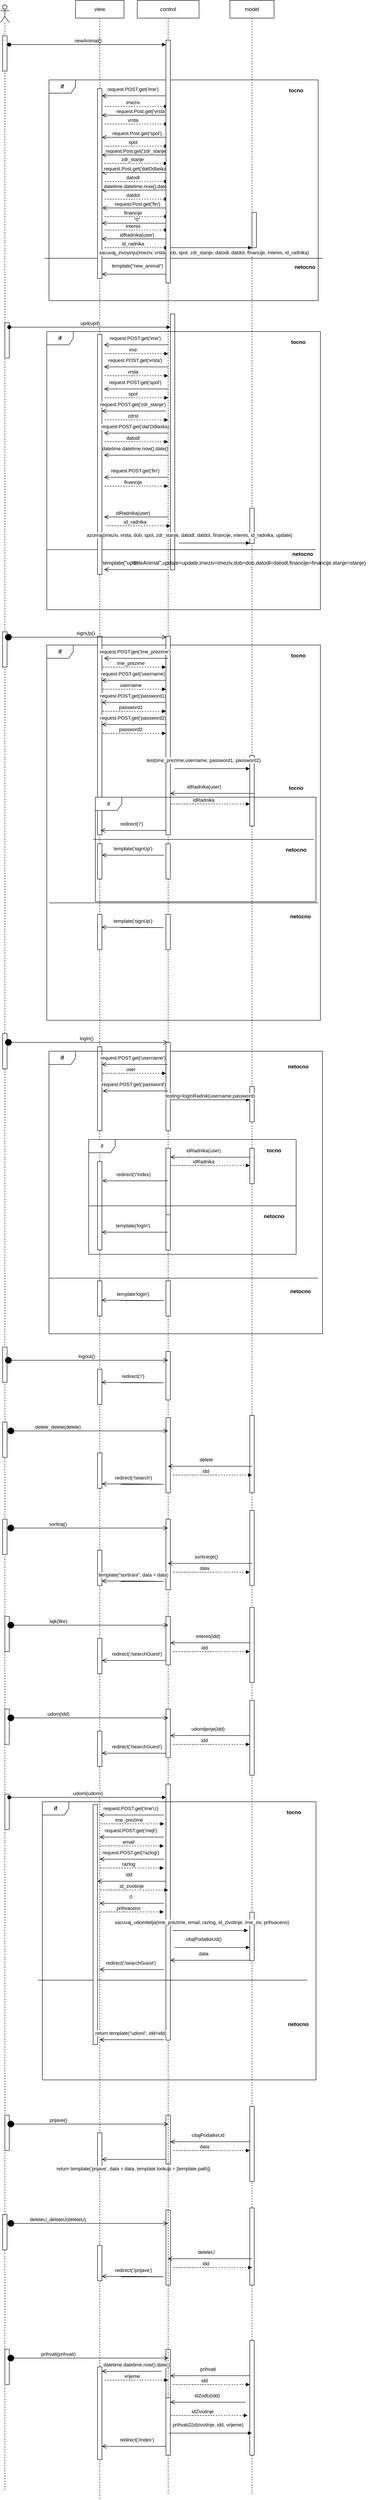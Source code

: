<mxfile version="12.6.8" type="google"><diagram id="yks3wacp-DTQSD-dKCkC" name="Page-1"><mxGraphModel dx="1278" dy="614" grid="1" gridSize="10" guides="1" tooltips="1" connect="1" arrows="1" fold="1" page="1" pageScale="1" pageWidth="850" pageHeight="1100" math="0" shadow="0"><root><mxCell id="0"/><mxCell id="1" parent="0"/><mxCell id="It0DxivUCCZeu7lAxXvu-7" value="" style="shape=umlLifeline;participant=umlActor;perimeter=lifelinePerimeter;whiteSpace=wrap;html=1;container=1;collapsible=0;recursiveResize=0;verticalAlign=top;spacingTop=36;labelBackgroundColor=#ffffff;outlineConnect=0;" parent="1" vertex="1"><mxGeometry x="100" y="30" width="20" height="5630" as="geometry"/></mxCell><mxCell id="It0DxivUCCZeu7lAxXvu-31" value="" style="html=1;points=[];perimeter=orthogonalPerimeter;" parent="It0DxivUCCZeu7lAxXvu-7" vertex="1"><mxGeometry x="5" y="70" width="10" height="80" as="geometry"/></mxCell><mxCell id="It0DxivUCCZeu7lAxXvu-35" value="" style="html=1;points=[];perimeter=orthogonalPerimeter;" parent="It0DxivUCCZeu7lAxXvu-7" vertex="1"><mxGeometry x="10" y="720" width="10" height="80" as="geometry"/></mxCell><mxCell id="It0DxivUCCZeu7lAxXvu-100" value="" style="html=1;points=[];perimeter=orthogonalPerimeter;" parent="It0DxivUCCZeu7lAxXvu-7" vertex="1"><mxGeometry x="5" y="1420" width="10" height="80" as="geometry"/></mxCell><mxCell id="It0DxivUCCZeu7lAxXvu-138" value="" style="html=1;points=[];perimeter=orthogonalPerimeter;" parent="It0DxivUCCZeu7lAxXvu-7" vertex="1"><mxGeometry x="5" y="2330" width="10" height="80" as="geometry"/></mxCell><mxCell id="It0DxivUCCZeu7lAxXvu-174" value="" style="html=1;points=[];perimeter=orthogonalPerimeter;" parent="It0DxivUCCZeu7lAxXvu-7" vertex="1"><mxGeometry x="5" y="3040" width="10" height="80" as="geometry"/></mxCell><mxCell id="It0DxivUCCZeu7lAxXvu-180" value="" style="html=1;points=[];perimeter=orthogonalPerimeter;" parent="It0DxivUCCZeu7lAxXvu-7" vertex="1"><mxGeometry x="5" y="3210" width="10" height="80" as="geometry"/></mxCell><mxCell id="byHRtAhePQQFnicFxDmS-1" value="" style="html=1;points=[];perimeter=orthogonalPerimeter;" parent="It0DxivUCCZeu7lAxXvu-7" vertex="1"><mxGeometry x="10" y="3650" width="10" height="80" as="geometry"/></mxCell><mxCell id="It0DxivUCCZeu7lAxXvu-8" value="newAnimal()" style="html=1;verticalAlign=bottom;startArrow=oval;startFill=1;endArrow=block;startSize=8;" parent="1" target="It0DxivUCCZeu7lAxXvu-61" edge="1"><mxGeometry width="60" relative="1" as="geometry"><mxPoint x="120" y="120" as="sourcePoint"/><mxPoint x="471" y="120" as="targetPoint"/><Array as="points"><mxPoint x="260" y="120"/></Array></mxGeometry></mxCell><mxCell id="It0DxivUCCZeu7lAxXvu-9" value="view" style="shape=umlLifeline;perimeter=lifelinePerimeter;whiteSpace=wrap;html=1;container=1;collapsible=0;recursiveResize=0;outlineConnect=0;" parent="1" vertex="1"><mxGeometry x="270" y="20" width="110" height="5660" as="geometry"/></mxCell><mxCell id="It0DxivUCCZeu7lAxXvu-139" value="" style="html=1;points=[];perimeter=orthogonalPerimeter;" parent="It0DxivUCCZeu7lAxXvu-9" vertex="1"><mxGeometry x="50" y="2370" width="10" height="190" as="geometry"/></mxCell><mxCell id="It0DxivUCCZeu7lAxXvu-178" value="" style="html=1;points=[];perimeter=orthogonalPerimeter;" parent="It0DxivUCCZeu7lAxXvu-9" vertex="1"><mxGeometry x="50" y="3100" width="10" height="80" as="geometry"/></mxCell><mxCell id="byHRtAhePQQFnicFxDmS-7" value="" style="html=1;points=[];perimeter=orthogonalPerimeter;" parent="It0DxivUCCZeu7lAxXvu-9" vertex="1"><mxGeometry x="50" y="3710" width="10" height="80" as="geometry"/></mxCell><mxCell id="-M7kdnGA9bn5qY9dYeJ--34" value="" style="html=1;points=[];perimeter=orthogonalPerimeter;" vertex="1" parent="It0DxivUCCZeu7lAxXvu-9"><mxGeometry x="50" y="4830" width="10" height="80" as="geometry"/></mxCell><mxCell id="It0DxivUCCZeu7lAxXvu-10" value="model" style="shape=umlLifeline;perimeter=lifelinePerimeter;whiteSpace=wrap;html=1;container=1;collapsible=0;recursiveResize=0;outlineConnect=0;" parent="1" vertex="1"><mxGeometry x="620" y="20" width="100" height="5650" as="geometry"/></mxCell><mxCell id="It0DxivUCCZeu7lAxXvu-181" value="" style="html=1;points=[];perimeter=orthogonalPerimeter;" parent="It0DxivUCCZeu7lAxXvu-10" vertex="1"><mxGeometry x="45" y="3205" width="10" height="175" as="geometry"/></mxCell><mxCell id="It0DxivUCCZeu7lAxXvu-196" value="" style="html=1;points=[];perimeter=orthogonalPerimeter;" parent="It0DxivUCCZeu7lAxXvu-10" vertex="1"><mxGeometry x="45" y="3420" width="10" height="170" as="geometry"/></mxCell><mxCell id="byHRtAhePQQFnicFxDmS-3" value="" style="html=1;points=[];perimeter=orthogonalPerimeter;" parent="It0DxivUCCZeu7lAxXvu-10" vertex="1"><mxGeometry x="45" y="3640" width="10" height="170" as="geometry"/></mxCell><mxCell id="-M7kdnGA9bn5qY9dYeJ--33" value="" style="html=1;points=[];perimeter=orthogonalPerimeter;" vertex="1" parent="It0DxivUCCZeu7lAxXvu-10"><mxGeometry x="-510" y="4790" width="10" height="80" as="geometry"/></mxCell><mxCell id="-M7kdnGA9bn5qY9dYeJ--35" value="" style="html=1;points=[];perimeter=orthogonalPerimeter;" vertex="1" parent="It0DxivUCCZeu7lAxXvu-10"><mxGeometry x="45" y="4770" width="10" height="170" as="geometry"/></mxCell><mxCell id="-M7kdnGA9bn5qY9dYeJ--36" value="" style="html=1;points=[];perimeter=orthogonalPerimeter;" vertex="1" parent="It0DxivUCCZeu7lAxXvu-10"><mxGeometry x="-145" y="4790" width="10" height="110" as="geometry"/></mxCell><mxCell id="-M7kdnGA9bn5qY9dYeJ--37" value="prijave()" style="html=1;verticalAlign=bottom;startArrow=circle;startFill=1;endArrow=open;startSize=6;endSize=8;" edge="1" parent="It0DxivUCCZeu7lAxXvu-10"><mxGeometry x="-0.37" width="80" relative="1" as="geometry"><mxPoint x="-504.5" y="4810" as="sourcePoint"/><mxPoint x="-140" y="4810" as="targetPoint"/><Array as="points"><mxPoint x="-454.5" y="4810"/></Array><mxPoint as="offset"/></mxGeometry></mxCell><mxCell id="-M7kdnGA9bn5qY9dYeJ--38" value="data" style="html=1;verticalAlign=bottom;endArrow=block;dashed=1;" edge="1" parent="It0DxivUCCZeu7lAxXvu-10"><mxGeometry x="0.273" width="80" relative="1" as="geometry"><mxPoint x="-30" y="4870" as="sourcePoint"/><mxPoint x="45" y="4870" as="targetPoint"/><Array as="points"><mxPoint x="-135" y="4870"/></Array><mxPoint as="offset"/></mxGeometry></mxCell><mxCell id="-M7kdnGA9bn5qY9dYeJ--39" value="citajPodatkeUd" style="html=1;verticalAlign=bottom;endArrow=open;endSize=8;" edge="1" parent="It0DxivUCCZeu7lAxXvu-10"><mxGeometry x="-0.846" y="6" relative="1" as="geometry"><mxPoint x="-74.5" y="4850" as="sourcePoint"/><mxPoint x="-135" y="4850" as="targetPoint"/><Array as="points"><mxPoint x="50" y="4850"/></Array><mxPoint as="offset"/></mxGeometry></mxCell><mxCell id="-M7kdnGA9bn5qY9dYeJ--40" value="return template('prijave', data = data, template.lookup = [template.path])" style="html=1;verticalAlign=bottom;endArrow=open;endSize=8;" edge="1" parent="It0DxivUCCZeu7lAxXvu-10"><mxGeometry x="-0.921" y="-30" relative="1" as="geometry"><mxPoint x="-229.5" y="4890" as="sourcePoint"/><mxPoint x="-290" y="4890" as="targetPoint"/><Array as="points"><mxPoint x="-140" y="4890"/></Array><mxPoint x="1" as="offset"/></mxGeometry></mxCell><mxCell id="-M7kdnGA9bn5qY9dYeJ--42" value="" style="html=1;points=[];perimeter=orthogonalPerimeter;" vertex="1" parent="It0DxivUCCZeu7lAxXvu-10"><mxGeometry x="-515" y="5015" width="10" height="80" as="geometry"/></mxCell><mxCell id="-M7kdnGA9bn5qY9dYeJ--43" value="" style="html=1;points=[];perimeter=orthogonalPerimeter;" vertex="1" parent="It0DxivUCCZeu7lAxXvu-10"><mxGeometry x="45" y="5000" width="10" height="175" as="geometry"/></mxCell><mxCell id="-M7kdnGA9bn5qY9dYeJ--44" value="" style="html=1;points=[];perimeter=orthogonalPerimeter;" vertex="1" parent="It0DxivUCCZeu7lAxXvu-10"><mxGeometry x="-145" y="5005" width="10" height="170" as="geometry"/></mxCell><mxCell id="-M7kdnGA9bn5qY9dYeJ--45" value="deleteU_deleteU(deleteU)" style="html=1;verticalAlign=bottom;startArrow=circle;startFill=1;endArrow=open;startSize=6;endSize=8;" edge="1" parent="It0DxivUCCZeu7lAxXvu-10"><mxGeometry x="-0.37" width="80" relative="1" as="geometry"><mxPoint x="-504.5" y="5035" as="sourcePoint"/><mxPoint x="-140.5" y="5035" as="targetPoint"/><Array as="points"><mxPoint x="-454.5" y="5035"/></Array><mxPoint as="offset"/></mxGeometry></mxCell><mxCell id="-M7kdnGA9bn5qY9dYeJ--46" value="deleteU" style="html=1;verticalAlign=bottom;endArrow=open;endSize=8;" edge="1" parent="It0DxivUCCZeu7lAxXvu-10"><mxGeometry x="-0.846" y="6" relative="1" as="geometry"><mxPoint x="-80" y="5115" as="sourcePoint"/><mxPoint x="-140.5" y="5115" as="targetPoint"/><Array as="points"><mxPoint x="55" y="5115"/></Array><mxPoint as="offset"/></mxGeometry></mxCell><mxCell id="-M7kdnGA9bn5qY9dYeJ--47" value="idd" style="html=1;verticalAlign=bottom;endArrow=block;dashed=1;" edge="1" parent="It0DxivUCCZeu7lAxXvu-10"><mxGeometry x="0.273" width="80" relative="1" as="geometry"><mxPoint x="-30" y="5135" as="sourcePoint"/><mxPoint x="50" y="5135" as="targetPoint"/><Array as="points"><mxPoint x="-135" y="5135"/></Array><mxPoint as="offset"/></mxGeometry></mxCell><mxCell id="-M7kdnGA9bn5qY9dYeJ--48" value="" style="html=1;points=[];perimeter=orthogonalPerimeter;" vertex="1" parent="It0DxivUCCZeu7lAxXvu-10"><mxGeometry x="-300" y="5085" width="10" height="80" as="geometry"/></mxCell><mxCell id="-M7kdnGA9bn5qY9dYeJ--49" value="redirect('/prijave')" style="html=1;verticalAlign=bottom;endArrow=open;endSize=8;entryX=0.92;entryY=0.363;entryDx=0;entryDy=0;entryPerimeter=0;" edge="1" parent="It0DxivUCCZeu7lAxXvu-10"><mxGeometry x="-0.774" y="6" relative="1" as="geometry"><mxPoint x="-247.2" y="5155.96" as="sourcePoint"/><mxPoint x="-290" y="5155" as="targetPoint"/><Array as="points"><mxPoint x="-144.2" y="5155.96"/><mxPoint x="-220" y="5155"/></Array><mxPoint as="offset"/></mxGeometry></mxCell><mxCell id="-M7kdnGA9bn5qY9dYeJ--50" value="" style="html=1;points=[];perimeter=orthogonalPerimeter;" vertex="1" parent="It0DxivUCCZeu7lAxXvu-10"><mxGeometry x="-300" y="5360" width="10" height="210" as="geometry"/></mxCell><mxCell id="-M7kdnGA9bn5qY9dYeJ--51" value="" style="html=1;points=[];perimeter=orthogonalPerimeter;" vertex="1" parent="It0DxivUCCZeu7lAxXvu-10"><mxGeometry x="-510" y="5320" width="10" height="80" as="geometry"/></mxCell><mxCell id="-M7kdnGA9bn5qY9dYeJ--52" value="" style="html=1;points=[];perimeter=orthogonalPerimeter;" vertex="1" parent="It0DxivUCCZeu7lAxXvu-10"><mxGeometry x="45" y="5300" width="10" height="260" as="geometry"/></mxCell><mxCell id="-M7kdnGA9bn5qY9dYeJ--53" value="" style="html=1;points=[];perimeter=orthogonalPerimeter;" vertex="1" parent="It0DxivUCCZeu7lAxXvu-10"><mxGeometry x="-145" y="5320" width="10" height="110" as="geometry"/></mxCell><mxCell id="-M7kdnGA9bn5qY9dYeJ--54" value="prihvati(prihvati)" style="html=1;verticalAlign=bottom;startArrow=circle;startFill=1;endArrow=open;startSize=6;endSize=8;" edge="1" parent="It0DxivUCCZeu7lAxXvu-10"><mxGeometry x="-0.37" width="80" relative="1" as="geometry"><mxPoint x="-504.5" y="5340" as="sourcePoint"/><mxPoint x="-140" y="5340" as="targetPoint"/><Array as="points"><mxPoint x="-454.5" y="5340"/></Array><mxPoint as="offset"/></mxGeometry></mxCell><mxCell id="-M7kdnGA9bn5qY9dYeJ--55" value="idd" style="html=1;verticalAlign=bottom;endArrow=block;dashed=1;" edge="1" parent="It0DxivUCCZeu7lAxXvu-10"><mxGeometry x="0.273" width="80" relative="1" as="geometry"><mxPoint x="-30" y="5400" as="sourcePoint"/><mxPoint x="45" y="5400" as="targetPoint"/><Array as="points"><mxPoint x="-135" y="5400"/></Array><mxPoint as="offset"/></mxGeometry></mxCell><mxCell id="-M7kdnGA9bn5qY9dYeJ--56" value="prihvati" style="html=1;verticalAlign=bottom;endArrow=open;endSize=8;" edge="1" parent="It0DxivUCCZeu7lAxXvu-10"><mxGeometry x="-0.846" y="6" relative="1" as="geometry"><mxPoint x="-74.5" y="5380" as="sourcePoint"/><mxPoint x="-135" y="5380" as="targetPoint"/><Array as="points"><mxPoint x="50" y="5380"/></Array><mxPoint as="offset"/></mxGeometry></mxCell><mxCell id="It0DxivUCCZeu7lAxXvu-16" value="control" style="shape=umlLifeline;perimeter=lifelinePerimeter;whiteSpace=wrap;html=1;container=1;collapsible=0;recursiveResize=0;outlineConnect=0;" parent="1" vertex="1"><mxGeometry x="410" y="20" width="140" height="5650" as="geometry"/></mxCell><mxCell id="It0DxivUCCZeu7lAxXvu-32" value="" style="html=1;points=[];perimeter=orthogonalPerimeter;" parent="It0DxivUCCZeu7lAxXvu-16" vertex="1"><mxGeometry x="75" y="710" width="10" height="580" as="geometry"/></mxCell><mxCell id="It0DxivUCCZeu7lAxXvu-177" value="" style="html=1;points=[];perimeter=orthogonalPerimeter;" parent="It0DxivUCCZeu7lAxXvu-16" vertex="1"><mxGeometry x="65" y="3060" width="10" height="110" as="geometry"/></mxCell><mxCell id="It0DxivUCCZeu7lAxXvu-183" value="" style="html=1;points=[];perimeter=orthogonalPerimeter;" parent="It0DxivUCCZeu7lAxXvu-16" vertex="1"><mxGeometry x="65" y="3210" width="10" height="170" as="geometry"/></mxCell><mxCell id="byHRtAhePQQFnicFxDmS-2" value="" style="html=1;points=[];perimeter=orthogonalPerimeter;" parent="It0DxivUCCZeu7lAxXvu-16" vertex="1"><mxGeometry x="65" y="3660" width="10" height="110" as="geometry"/></mxCell><mxCell id="-M7kdnGA9bn5qY9dYeJ--60" value="" style="html=1;points=[];perimeter=orthogonalPerimeter;" vertex="1" parent="It0DxivUCCZeu7lAxXvu-16"><mxGeometry x="65" y="5430" width="10" height="130" as="geometry"/></mxCell><mxCell id="It0DxivUCCZeu7lAxXvu-18" value="if&lt;br&gt;" style="shape=umlFrame;whiteSpace=wrap;html=1;fontStyle=1" parent="1" vertex="1"><mxGeometry x="210" y="200" width="610" height="500" as="geometry"/></mxCell><mxCell id="It0DxivUCCZeu7lAxXvu-19" value="" style="line;strokeWidth=1;fillColor=none;align=left;verticalAlign=middle;spacingTop=-1;spacingLeft=3;spacingRight=3;rotatable=0;labelPosition=right;points=[];portConstraint=eastwest;" parent="1" vertex="1"><mxGeometry x="200" y="600" width="630" height="8" as="geometry"/></mxCell><mxCell id="It0DxivUCCZeu7lAxXvu-20" value="tocno" style="text;align=center;fontStyle=1;verticalAlign=middle;spacingLeft=3;spacingRight=3;strokeColor=none;rotatable=0;points=[[0,0.5],[1,0.5]];portConstraint=eastwest;" parent="1" vertex="1"><mxGeometry x="730" y="210" width="80" height="26" as="geometry"/></mxCell><mxCell id="It0DxivUCCZeu7lAxXvu-21" value="netocno" style="text;align=center;fontStyle=1;verticalAlign=middle;spacingLeft=3;spacingRight=3;strokeColor=none;rotatable=0;points=[[0,0.5],[1,0.5]];portConstraint=eastwest;" parent="1" vertex="1"><mxGeometry x="750" y="610" width="80" height="26" as="geometry"/></mxCell><mxCell id="It0DxivUCCZeu7lAxXvu-25" value="request.POST.get('ime')" style="html=1;verticalAlign=bottom;endArrow=open;endSize=8;" parent="1" edge="1"><mxGeometry x="-0.846" y="6" relative="1" as="geometry"><mxPoint x="380" y="236" as="sourcePoint"/><mxPoint x="330" y="236" as="targetPoint"/><Array as="points"><mxPoint x="480" y="236"/></Array><mxPoint as="offset"/></mxGeometry></mxCell><mxCell id="It0DxivUCCZeu7lAxXvu-28" value="imeziv&lt;br&gt;" style="html=1;verticalAlign=bottom;endArrow=block;dashed=1;" parent="1" edge="1"><mxGeometry x="0.273" width="80" relative="1" as="geometry"><mxPoint x="400" y="260" as="sourcePoint"/><mxPoint x="480" y="260" as="targetPoint"/><Array as="points"><mxPoint x="330" y="260"/></Array><mxPoint as="offset"/></mxGeometry></mxCell><mxCell id="It0DxivUCCZeu7lAxXvu-29" value="template(&quot;new_animal&quot;)" style="html=1;verticalAlign=bottom;endArrow=open;endSize=8;" parent="1" edge="1"><mxGeometry x="-0.846" y="10" relative="1" as="geometry"><mxPoint x="390" y="640" as="sourcePoint"/><mxPoint x="330" y="640" as="targetPoint"/><Array as="points"><mxPoint x="490" y="640"/></Array><mxPoint as="offset"/></mxGeometry></mxCell><mxCell id="It0DxivUCCZeu7lAxXvu-33" value="" style="html=1;points=[];perimeter=orthogonalPerimeter;" parent="1" vertex="1"><mxGeometry x="320" y="220" width="10" height="430" as="geometry"/></mxCell><mxCell id="It0DxivUCCZeu7lAxXvu-34" value="sacuvaj_zivoyinju(imeziv, vrsta, dob, spol, zdr_stanje, datodl, datdol, financije, interes, id_radnika)" style="html=1;verticalAlign=bottom;endArrow=block;" parent="1" edge="1"><mxGeometry x="0.273" y="-20" width="80" relative="1" as="geometry"><mxPoint x="590" y="580" as="sourcePoint"/><mxPoint x="670" y="580" as="targetPoint"/><Array as="points"><mxPoint x="480" y="580"/></Array><mxPoint as="offset"/></mxGeometry></mxCell><mxCell id="It0DxivUCCZeu7lAxXvu-36" value="request.Post.get('vrsta')" style="html=1;verticalAlign=bottom;endArrow=open;endSize=8;" parent="1" edge="1"><mxGeometry x="-0.769" relative="1" as="geometry"><mxPoint x="390" y="280" as="sourcePoint"/><mxPoint x="330" y="280" as="targetPoint"/><Array as="points"><mxPoint x="490" y="280"/></Array><mxPoint as="offset"/></mxGeometry></mxCell><mxCell id="It0DxivUCCZeu7lAxXvu-38" value="vrsta" style="html=1;verticalAlign=bottom;endArrow=block;dashed=1;" parent="1" edge="1"><mxGeometry x="0.273" width="80" relative="1" as="geometry"><mxPoint x="400" y="300" as="sourcePoint"/><mxPoint x="480" y="300" as="targetPoint"/><Array as="points"><mxPoint x="330" y="300"/></Array><mxPoint as="offset"/></mxGeometry></mxCell><mxCell id="It0DxivUCCZeu7lAxXvu-39" value="request.Post.get('spol')" style="html=1;verticalAlign=bottom;endArrow=open;endSize=8;" parent="1" edge="1"><mxGeometry x="-0.769" relative="1" as="geometry"><mxPoint x="380" y="330" as="sourcePoint"/><mxPoint x="330" y="330" as="targetPoint"/><Array as="points"><mxPoint x="420" y="330"/><mxPoint x="480" y="330"/></Array><mxPoint as="offset"/></mxGeometry></mxCell><mxCell id="It0DxivUCCZeu7lAxXvu-41" value="spol" style="html=1;verticalAlign=bottom;endArrow=block;dashed=1;" parent="1" edge="1"><mxGeometry x="0.273" width="80" relative="1" as="geometry"><mxPoint x="400" y="350" as="sourcePoint"/><mxPoint x="480" y="350" as="targetPoint"/><Array as="points"><mxPoint x="330" y="350"/></Array><mxPoint as="offset"/></mxGeometry></mxCell><mxCell id="It0DxivUCCZeu7lAxXvu-42" value="request.Post.get('zdr_stanje')" style="html=1;verticalAlign=bottom;endArrow=open;endSize=8;" parent="1" edge="1"><mxGeometry x="-0.769" relative="1" as="geometry"><mxPoint x="380" y="370" as="sourcePoint"/><mxPoint x="330" y="370" as="targetPoint"/><Array as="points"><mxPoint x="420" y="370"/><mxPoint x="480" y="370"/></Array><mxPoint as="offset"/></mxGeometry></mxCell><mxCell id="It0DxivUCCZeu7lAxXvu-43" value="zdr_stanje" style="html=1;verticalAlign=bottom;endArrow=block;dashed=1;" parent="1" edge="1"><mxGeometry x="0.273" width="80" relative="1" as="geometry"><mxPoint x="399" y="389" as="sourcePoint"/><mxPoint x="479" y="389" as="targetPoint"/><Array as="points"><mxPoint x="329" y="389"/></Array><mxPoint as="offset"/></mxGeometry></mxCell><mxCell id="It0DxivUCCZeu7lAxXvu-44" value="request.Post.get('datOdlaskal')" style="html=1;verticalAlign=bottom;endArrow=open;endSize=8;" parent="1" edge="1"><mxGeometry x="-0.769" relative="1" as="geometry"><mxPoint x="380" y="410" as="sourcePoint"/><mxPoint x="330" y="410" as="targetPoint"/><Array as="points"><mxPoint x="420" y="410"/><mxPoint x="480" y="410"/></Array><mxPoint as="offset"/></mxGeometry></mxCell><mxCell id="It0DxivUCCZeu7lAxXvu-45" value="datodl" style="html=1;verticalAlign=bottom;endArrow=block;dashed=1;" parent="1" edge="1"><mxGeometry x="0.273" width="80" relative="1" as="geometry"><mxPoint x="400" y="430" as="sourcePoint"/><mxPoint x="480" y="430" as="targetPoint"/><Array as="points"><mxPoint x="330" y="430"/></Array><mxPoint as="offset"/></mxGeometry></mxCell><mxCell id="It0DxivUCCZeu7lAxXvu-46" value="datetime.datetime.now().date()" style="html=1;verticalAlign=bottom;endArrow=open;endSize=8;" parent="1" edge="1"><mxGeometry x="-0.769" relative="1" as="geometry"><mxPoint x="380" y="449.5" as="sourcePoint"/><mxPoint x="330" y="449.5" as="targetPoint"/><Array as="points"><mxPoint x="420" y="449.5"/><mxPoint x="480" y="449.5"/></Array><mxPoint as="offset"/></mxGeometry></mxCell><mxCell id="It0DxivUCCZeu7lAxXvu-47" value="datdol" style="html=1;verticalAlign=bottom;endArrow=block;dashed=1;" parent="1" edge="1"><mxGeometry x="0.273" width="80" relative="1" as="geometry"><mxPoint x="400" y="470" as="sourcePoint"/><mxPoint x="480" y="470" as="targetPoint"/><Array as="points"><mxPoint x="330" y="470"/></Array><mxPoint as="offset"/></mxGeometry></mxCell><mxCell id="It0DxivUCCZeu7lAxXvu-48" value="request.Post.get('fin')" style="html=1;verticalAlign=bottom;endArrow=open;endSize=8;" parent="1" edge="1"><mxGeometry x="-0.769" relative="1" as="geometry"><mxPoint x="381" y="490" as="sourcePoint"/><mxPoint x="331" y="490" as="targetPoint"/><Array as="points"><mxPoint x="421" y="490"/><mxPoint x="481" y="490"/></Array><mxPoint as="offset"/></mxGeometry></mxCell><mxCell id="It0DxivUCCZeu7lAxXvu-49" value="financije" style="html=1;verticalAlign=bottom;endArrow=block;dashed=1;" parent="1" edge="1"><mxGeometry x="0.273" width="80" relative="1" as="geometry"><mxPoint x="400" y="509.5" as="sourcePoint"/><mxPoint x="480" y="509.5" as="targetPoint"/><Array as="points"><mxPoint x="330" y="509.5"/></Array><mxPoint as="offset"/></mxGeometry></mxCell><mxCell id="It0DxivUCCZeu7lAxXvu-51" value="&quot;0&quot;" style="html=1;verticalAlign=bottom;endArrow=open;endSize=8;" parent="1" edge="1"><mxGeometry x="-0.769" relative="1" as="geometry"><mxPoint x="380" y="524.5" as="sourcePoint"/><mxPoint x="330" y="524.5" as="targetPoint"/><Array as="points"><mxPoint x="420" y="524.5"/><mxPoint x="480" y="524.5"/></Array><mxPoint as="offset"/></mxGeometry></mxCell><mxCell id="It0DxivUCCZeu7lAxXvu-52" value="interes" style="html=1;verticalAlign=bottom;endArrow=block;dashed=1;" parent="1" edge="1"><mxGeometry x="0.273" width="80" relative="1" as="geometry"><mxPoint x="400" y="540" as="sourcePoint"/><mxPoint x="480" y="540" as="targetPoint"/><Array as="points"><mxPoint x="330" y="540"/></Array><mxPoint as="offset"/></mxGeometry></mxCell><mxCell id="It0DxivUCCZeu7lAxXvu-53" value="idRadnika(user)" style="html=1;verticalAlign=bottom;endArrow=open;endSize=8;" parent="1" edge="1"><mxGeometry x="-0.769" relative="1" as="geometry"><mxPoint x="380" y="560" as="sourcePoint"/><mxPoint x="330" y="560" as="targetPoint"/><Array as="points"><mxPoint x="420" y="560"/><mxPoint x="480" y="560"/></Array><mxPoint as="offset"/></mxGeometry></mxCell><mxCell id="It0DxivUCCZeu7lAxXvu-54" value="id_radnika" style="html=1;verticalAlign=bottom;endArrow=block;dashed=1;" parent="1" edge="1"><mxGeometry x="0.273" width="80" relative="1" as="geometry"><mxPoint x="400" y="580" as="sourcePoint"/><mxPoint x="480" y="580" as="targetPoint"/><Array as="points"><mxPoint x="330" y="580"/></Array><mxPoint as="offset"/></mxGeometry></mxCell><mxCell id="It0DxivUCCZeu7lAxXvu-55" value="" style="html=1;points=[];perimeter=orthogonalPerimeter;" parent="1" vertex="1"><mxGeometry x="670" y="500" width="10" height="80" as="geometry"/></mxCell><mxCell id="It0DxivUCCZeu7lAxXvu-56" value="if&lt;br&gt;" style="shape=umlFrame;whiteSpace=wrap;html=1;fontStyle=1" parent="1" vertex="1"><mxGeometry x="205" y="770" width="620" height="630" as="geometry"/></mxCell><mxCell id="It0DxivUCCZeu7lAxXvu-57" value="if&lt;br&gt;" style="shape=umlFrame;whiteSpace=wrap;html=1;fontStyle=1" parent="1" vertex="1"><mxGeometry x="210" y="200" width="610" height="500" as="geometry"/></mxCell><mxCell id="It0DxivUCCZeu7lAxXvu-58" value="request.POST.get('ime')" style="html=1;verticalAlign=bottom;endArrow=open;endSize=8;" parent="1" edge="1"><mxGeometry x="-0.846" y="6" relative="1" as="geometry"><mxPoint x="380" y="236" as="sourcePoint"/><mxPoint x="330" y="236" as="targetPoint"/><Array as="points"><mxPoint x="480" y="236"/></Array><mxPoint as="offset"/></mxGeometry></mxCell><mxCell id="It0DxivUCCZeu7lAxXvu-59" value="imeziv&lt;br&gt;" style="html=1;verticalAlign=bottom;endArrow=block;dashed=1;" parent="1" edge="1"><mxGeometry x="0.273" width="80" relative="1" as="geometry"><mxPoint x="400" y="260" as="sourcePoint"/><mxPoint x="480" y="260" as="targetPoint"/><Array as="points"><mxPoint x="330" y="260"/></Array><mxPoint as="offset"/></mxGeometry></mxCell><mxCell id="It0DxivUCCZeu7lAxXvu-61" value="" style="html=1;points=[];perimeter=orthogonalPerimeter;" parent="1" vertex="1"><mxGeometry x="475" y="110" width="10" height="550" as="geometry"/></mxCell><mxCell id="It0DxivUCCZeu7lAxXvu-65" value="" style="line;strokeWidth=1;fillColor=none;align=left;verticalAlign=middle;spacingTop=-1;spacingLeft=3;spacingRight=3;rotatable=0;labelPosition=right;points=[];portConstraint=eastwest;" parent="1" vertex="1"><mxGeometry x="205" y="1260" width="610" height="8" as="geometry"/></mxCell><mxCell id="It0DxivUCCZeu7lAxXvu-67" value="upd(upd)" style="html=1;verticalAlign=bottom;startArrow=oval;startFill=1;endArrow=block;startSize=8;" parent="1" edge="1"><mxGeometry width="60" relative="1" as="geometry"><mxPoint x="120" y="760" as="sourcePoint"/><mxPoint x="485" y="760" as="targetPoint"/><Array as="points"><mxPoint x="260" y="760"/></Array></mxGeometry></mxCell><mxCell id="It0DxivUCCZeu7lAxXvu-68" value="" style="html=1;points=[];perimeter=orthogonalPerimeter;" parent="1" vertex="1"><mxGeometry x="320" y="776.4" width="10" height="543.6" as="geometry"/></mxCell><mxCell id="It0DxivUCCZeu7lAxXvu-70" value="request.POST.get('ime')" style="html=1;verticalAlign=bottom;endArrow=open;endSize=8;" parent="1" edge="1"><mxGeometry x="-0.846" y="6" relative="1" as="geometry"><mxPoint x="385" y="800" as="sourcePoint"/><mxPoint x="335" y="800" as="targetPoint"/><Array as="points"><mxPoint x="485" y="800"/></Array><mxPoint as="offset"/></mxGeometry></mxCell><mxCell id="It0DxivUCCZeu7lAxXvu-72" value="request.POST.get('vrsta')" style="html=1;verticalAlign=bottom;endArrow=open;endSize=8;" parent="1" edge="1"><mxGeometry x="-0.846" y="6" relative="1" as="geometry"><mxPoint x="385" y="850" as="sourcePoint"/><mxPoint x="335" y="850" as="targetPoint"/><Array as="points"><mxPoint x="485" y="850"/><mxPoint x="405" y="850"/></Array><mxPoint as="offset"/></mxGeometry></mxCell><mxCell id="It0DxivUCCZeu7lAxXvu-73" value="vrsta" style="html=1;verticalAlign=bottom;endArrow=block;dashed=1;" parent="1" edge="1"><mxGeometry x="0.273" width="80" relative="1" as="geometry"><mxPoint x="400" y="870" as="sourcePoint"/><mxPoint x="480" y="870" as="targetPoint"/><Array as="points"><mxPoint x="330" y="870"/></Array><mxPoint as="offset"/></mxGeometry></mxCell><mxCell id="It0DxivUCCZeu7lAxXvu-74" value="request.POST.get('spol')" style="html=1;verticalAlign=bottom;endArrow=open;endSize=8;" parent="1" edge="1"><mxGeometry x="-0.846" y="6" relative="1" as="geometry"><mxPoint x="385" y="900" as="sourcePoint"/><mxPoint x="335" y="900" as="targetPoint"/><Array as="points"><mxPoint x="485" y="900"/></Array><mxPoint as="offset"/></mxGeometry></mxCell><mxCell id="It0DxivUCCZeu7lAxXvu-75" value="spol" style="html=1;verticalAlign=bottom;endArrow=block;dashed=1;" parent="1" edge="1"><mxGeometry x="0.273" width="80" relative="1" as="geometry"><mxPoint x="400" y="920" as="sourcePoint"/><mxPoint x="480" y="920" as="targetPoint"/><Array as="points"><mxPoint x="330" y="920"/></Array><mxPoint as="offset"/></mxGeometry></mxCell><mxCell id="It0DxivUCCZeu7lAxXvu-76" value="request.POST.get('zdr_stanje')" style="html=1;verticalAlign=bottom;endArrow=open;endSize=8;" parent="1" edge="1"><mxGeometry x="-0.846" y="6" relative="1" as="geometry"><mxPoint x="380" y="950" as="sourcePoint"/><mxPoint x="330" y="950" as="targetPoint"/><Array as="points"><mxPoint x="480" y="950"/></Array><mxPoint as="offset"/></mxGeometry></mxCell><mxCell id="It0DxivUCCZeu7lAxXvu-77" value="zdrst" style="html=1;verticalAlign=bottom;endArrow=block;dashed=1;" parent="1" edge="1"><mxGeometry x="0.273" width="80" relative="1" as="geometry"><mxPoint x="400" y="970" as="sourcePoint"/><mxPoint x="480" y="970" as="targetPoint"/><Array as="points"><mxPoint x="330" y="970"/></Array><mxPoint as="offset"/></mxGeometry></mxCell><mxCell id="It0DxivUCCZeu7lAxXvu-78" value="request.POST.get('dat'Odlaska)" style="html=1;verticalAlign=bottom;endArrow=open;endSize=8;" parent="1" edge="1"><mxGeometry x="-0.846" y="6" relative="1" as="geometry"><mxPoint x="385" y="1000" as="sourcePoint"/><mxPoint x="335" y="1000" as="targetPoint"/><Array as="points"><mxPoint x="485" y="1000"/></Array><mxPoint as="offset"/></mxGeometry></mxCell><mxCell id="It0DxivUCCZeu7lAxXvu-79" value="datodl" style="html=1;verticalAlign=bottom;endArrow=block;dashed=1;" parent="1" edge="1"><mxGeometry x="0.273" width="80" relative="1" as="geometry"><mxPoint x="400" y="1019.5" as="sourcePoint"/><mxPoint x="480" y="1019.5" as="targetPoint"/><Array as="points"><mxPoint x="330" y="1019.5"/></Array><mxPoint as="offset"/></mxGeometry></mxCell><mxCell id="It0DxivUCCZeu7lAxXvu-80" value="datetime.datetime.now().date()" style="html=1;verticalAlign=bottom;endArrow=open;endSize=8;" parent="1" edge="1"><mxGeometry x="-0.846" y="6" relative="1" as="geometry"><mxPoint x="385" y="1050" as="sourcePoint"/><mxPoint x="335" y="1050" as="targetPoint"/><Array as="points"><mxPoint x="485" y="1050"/></Array><mxPoint as="offset"/></mxGeometry></mxCell><mxCell id="It0DxivUCCZeu7lAxXvu-81" value="ime_prezime" style="html=1;verticalAlign=bottom;endArrow=block;dashed=1;" parent="1" edge="1"><mxGeometry x="0.273" width="80" relative="1" as="geometry"><mxPoint x="395" y="1530" as="sourcePoint"/><mxPoint x="475" y="1530" as="targetPoint"/><Array as="points"><mxPoint x="325" y="1530"/></Array><mxPoint as="offset"/></mxGeometry></mxCell><mxCell id="It0DxivUCCZeu7lAxXvu-82" value="request.POST.get('fin')" style="html=1;verticalAlign=bottom;endArrow=open;endSize=8;" parent="1" edge="1"><mxGeometry x="-0.846" y="6" relative="1" as="geometry"><mxPoint x="385" y="1100" as="sourcePoint"/><mxPoint x="335" y="1100" as="targetPoint"/><Array as="points"><mxPoint x="485" y="1100"/></Array><mxPoint as="offset"/></mxGeometry></mxCell><mxCell id="It0DxivUCCZeu7lAxXvu-83" value="financije" style="html=1;verticalAlign=bottom;endArrow=block;dashed=1;" parent="1" edge="1"><mxGeometry x="0.273" width="80" relative="1" as="geometry"><mxPoint x="400" y="1120" as="sourcePoint"/><mxPoint x="480" y="1120" as="targetPoint"/><Array as="points"><mxPoint x="330" y="1120"/></Array><mxPoint as="offset"/></mxGeometry></mxCell><mxCell id="It0DxivUCCZeu7lAxXvu-86" value="idRadnika(user)" style="html=1;verticalAlign=bottom;endArrow=open;endSize=8;" parent="1" edge="1"><mxGeometry x="-0.88" relative="1" as="geometry"><mxPoint x="385" y="1190" as="sourcePoint"/><mxPoint x="335" y="1190" as="targetPoint"/><Array as="points"><mxPoint x="485" y="1190"/></Array><mxPoint as="offset"/></mxGeometry></mxCell><mxCell id="It0DxivUCCZeu7lAxXvu-87" value="id_radnika" style="html=1;verticalAlign=bottom;endArrow=block;dashed=1;" parent="1" edge="1"><mxGeometry x="0.273" width="80" relative="1" as="geometry"><mxPoint x="405" y="1210" as="sourcePoint"/><mxPoint x="485" y="1210" as="targetPoint"/><Array as="points"><mxPoint x="335" y="1210"/></Array><mxPoint as="offset"/></mxGeometry></mxCell><mxCell id="It0DxivUCCZeu7lAxXvu-88" value="" style="html=1;points=[];perimeter=orthogonalPerimeter;" parent="1" vertex="1"><mxGeometry x="665" y="1170" width="10" height="80" as="geometry"/></mxCell><mxCell id="It0DxivUCCZeu7lAxXvu-89" value="azuriraj(imeziv, vrsta, dob, spol, zdr_stanje, datodl, datdol, financije, interes, id_radnika, update)" style="html=1;verticalAlign=bottom;endArrow=block;" parent="1" edge="1"><mxGeometry x="-0.542" y="-9" width="80" relative="1" as="geometry"><mxPoint x="585" y="1249" as="sourcePoint"/><mxPoint x="665" y="1249" as="targetPoint"/><Array as="points"><mxPoint x="500" y="1249"/></Array><mxPoint as="offset"/></mxGeometry></mxCell><mxCell id="It0DxivUCCZeu7lAxXvu-94" value="&quot;0&quot;" style="html=1;verticalAlign=bottom;endArrow=open;endSize=8;" parent="1" edge="1"><mxGeometry x="-0.846" y="6" relative="1" as="geometry"><mxPoint x="385" y="1309" as="sourcePoint"/><mxPoint x="335" y="1309" as="targetPoint"/><Array as="points"><mxPoint x="485" y="1309"/></Array><mxPoint as="offset"/></mxGeometry></mxCell><mxCell id="It0DxivUCCZeu7lAxXvu-96" value="template(&quot;updateAnimal&quot;,update=update,imeziv=imeziv,dob=dob,datodl=datodl,financije=financije,stanje=stanje)" style="text;html=1;" parent="1" vertex="1"><mxGeometry x="330" y="1280" width="620" height="30" as="geometry"/></mxCell><mxCell id="It0DxivUCCZeu7lAxXvu-97" value="tocno" style="text;align=center;fontStyle=1;verticalAlign=middle;spacingLeft=3;spacingRight=3;strokeColor=none;rotatable=0;points=[[0,0.5],[1,0.5]];portConstraint=eastwest;" parent="1" vertex="1"><mxGeometry x="735" y="780" width="80" height="26" as="geometry"/></mxCell><mxCell id="It0DxivUCCZeu7lAxXvu-99" value="netocno" style="text;align=center;fontStyle=1;verticalAlign=middle;spacingLeft=3;spacingRight=3;strokeColor=none;rotatable=0;points=[[0,0.5],[1,0.5]];portConstraint=eastwest;" parent="1" vertex="1"><mxGeometry x="745" y="1260" width="80" height="26" as="geometry"/></mxCell><mxCell id="It0DxivUCCZeu7lAxXvu-101" value="if&lt;br&gt;" style="shape=umlFrame;whiteSpace=wrap;html=1;fontStyle=1" parent="1" vertex="1"><mxGeometry x="205" y="1480" width="620" height="850" as="geometry"/></mxCell><mxCell id="It0DxivUCCZeu7lAxXvu-102" value="" style="html=1;points=[];perimeter=orthogonalPerimeter;" parent="1" vertex="1"><mxGeometry x="320" y="1460" width="10" height="450" as="geometry"/></mxCell><mxCell id="It0DxivUCCZeu7lAxXvu-103" value="" style="html=1;points=[];perimeter=orthogonalPerimeter;" parent="1" vertex="1"><mxGeometry x="475" y="1460" width="10" height="450" as="geometry"/></mxCell><mxCell id="It0DxivUCCZeu7lAxXvu-104" value="signUp()" style="html=1;verticalAlign=bottom;startArrow=circle;startFill=1;endArrow=open;startSize=6;endSize=8;entryX=0.14;entryY=0.005;entryDx=0;entryDy=0;entryPerimeter=0;" parent="1" source="It0DxivUCCZeu7lAxXvu-7" target="It0DxivUCCZeu7lAxXvu-103" edge="1"><mxGeometry width="80" relative="1" as="geometry"><mxPoint x="385" y="1461.6" as="sourcePoint"/><mxPoint x="465" y="1461.6" as="targetPoint"/><mxPoint as="offset"/></mxGeometry></mxCell><mxCell id="It0DxivUCCZeu7lAxXvu-105" value="ime" style="html=1;verticalAlign=bottom;endArrow=block;dashed=1;" parent="1" edge="1"><mxGeometry x="0.273" width="80" relative="1" as="geometry"><mxPoint x="400" y="820" as="sourcePoint"/><mxPoint x="480" y="820" as="targetPoint"/><Array as="points"><mxPoint x="330" y="820"/></Array><mxPoint as="offset"/></mxGeometry></mxCell><mxCell id="It0DxivUCCZeu7lAxXvu-106" value="request.POST.get('username)" style="html=1;verticalAlign=bottom;endArrow=open;endSize=8;" parent="1" edge="1"><mxGeometry x="-0.846" y="6" relative="1" as="geometry"><mxPoint x="380" y="1560" as="sourcePoint"/><mxPoint x="330" y="1560" as="targetPoint"/><Array as="points"><mxPoint x="480" y="1560"/></Array><mxPoint as="offset"/></mxGeometry></mxCell><mxCell id="It0DxivUCCZeu7lAxXvu-107" value="request.POST.get('ime_prezime')" style="html=1;verticalAlign=bottom;endArrow=open;endSize=8;" parent="1" edge="1"><mxGeometry x="-0.846" y="6" relative="1" as="geometry"><mxPoint x="385" y="1510" as="sourcePoint"/><mxPoint x="335" y="1510" as="targetPoint"/><Array as="points"><mxPoint x="425" y="1510"/><mxPoint x="485" y="1510"/></Array><mxPoint as="offset"/></mxGeometry></mxCell><mxCell id="It0DxivUCCZeu7lAxXvu-109" value="username" style="html=1;verticalAlign=bottom;endArrow=block;dashed=1;" parent="1" edge="1"><mxGeometry x="0.273" width="80" relative="1" as="geometry"><mxPoint x="395" y="1580" as="sourcePoint"/><mxPoint x="475" y="1580" as="targetPoint"/><Array as="points"><mxPoint x="325" y="1580"/></Array><mxPoint as="offset"/></mxGeometry></mxCell><mxCell id="It0DxivUCCZeu7lAxXvu-110" value="request.POST.get('password1)" style="html=1;verticalAlign=bottom;endArrow=open;endSize=8;" parent="1" edge="1"><mxGeometry x="-0.846" y="6" relative="1" as="geometry"><mxPoint x="380" y="1610" as="sourcePoint"/><mxPoint x="330" y="1610" as="targetPoint"/><Array as="points"><mxPoint x="480" y="1610"/></Array><mxPoint as="offset"/></mxGeometry></mxCell><mxCell id="It0DxivUCCZeu7lAxXvu-111" value="password1" style="html=1;verticalAlign=bottom;endArrow=block;dashed=1;" parent="1" edge="1"><mxGeometry x="0.273" width="80" relative="1" as="geometry"><mxPoint x="395" y="1630" as="sourcePoint"/><mxPoint x="475" y="1630" as="targetPoint"/><Array as="points"><mxPoint x="325" y="1630"/></Array><mxPoint as="offset"/></mxGeometry></mxCell><mxCell id="It0DxivUCCZeu7lAxXvu-112" value="request.POST.get('password2)" style="html=1;verticalAlign=bottom;endArrow=open;endSize=8;" parent="1" edge="1"><mxGeometry x="-0.846" y="6" relative="1" as="geometry"><mxPoint x="380" y="1660" as="sourcePoint"/><mxPoint x="330" y="1660" as="targetPoint"/><Array as="points"><mxPoint x="480" y="1660"/></Array><mxPoint as="offset"/></mxGeometry></mxCell><mxCell id="It0DxivUCCZeu7lAxXvu-113" value="password2" style="html=1;verticalAlign=bottom;endArrow=block;dashed=1;" parent="1" edge="1"><mxGeometry x="0.273" width="80" relative="1" as="geometry"><mxPoint x="395" y="1680" as="sourcePoint"/><mxPoint x="475" y="1680" as="targetPoint"/><Array as="points"><mxPoint x="325" y="1680"/></Array><mxPoint as="offset"/></mxGeometry></mxCell><mxCell id="It0DxivUCCZeu7lAxXvu-115" value="" style="html=1;points=[];perimeter=orthogonalPerimeter;" parent="1" vertex="1"><mxGeometry x="665" y="1730" width="10" height="160" as="geometry"/></mxCell><mxCell id="It0DxivUCCZeu7lAxXvu-116" value="test(ime_prezime,username, password1, password2)" style="html=1;verticalAlign=bottom;endArrow=block;" parent="1" edge="1"><mxGeometry x="-0.815" y="-10" width="80" relative="1" as="geometry"><mxPoint x="585" y="1760" as="sourcePoint"/><mxPoint x="665" y="1760" as="targetPoint"/><Array as="points"><mxPoint x="490" y="1760"/></Array><mxPoint as="offset"/></mxGeometry></mxCell><mxCell id="It0DxivUCCZeu7lAxXvu-117" value="if" style="shape=umlFrame;whiteSpace=wrap;html=1;" parent="1" vertex="1"><mxGeometry x="315" y="1824.6" width="500" height="236.8" as="geometry"/></mxCell><mxCell id="It0DxivUCCZeu7lAxXvu-121" value="" style="line;strokeWidth=1;fillColor=none;align=left;verticalAlign=middle;spacingTop=-1;spacingLeft=3;spacingRight=3;rotatable=0;labelPosition=right;points=[];portConstraint=eastwest;" parent="1" vertex="1"><mxGeometry x="310" y="1900" width="500" height="40.4" as="geometry"/></mxCell><mxCell id="It0DxivUCCZeu7lAxXvu-122" value="tocno" style="text;align=center;fontStyle=1;verticalAlign=middle;spacingLeft=3;spacingRight=3;strokeColor=none;rotatable=0;points=[[0,0.5],[1,0.5]];portConstraint=eastwest;" parent="1" vertex="1"><mxGeometry x="730" y="1790" width="80" height="26" as="geometry"/></mxCell><mxCell id="It0DxivUCCZeu7lAxXvu-123" value="netocno" style="text;align=center;fontStyle=1;verticalAlign=middle;spacingLeft=3;spacingRight=3;strokeColor=none;rotatable=0;points=[[0,0.5],[1,0.5]];portConstraint=eastwest;" parent="1" vertex="1"><mxGeometry x="730" y="1930" width="80" height="26" as="geometry"/></mxCell><mxCell id="It0DxivUCCZeu7lAxXvu-124" value="idRadnika(user)" style="html=1;verticalAlign=bottom;endArrow=open;endSize=8;" parent="1" edge="1"><mxGeometry x="-0.846" y="6" relative="1" as="geometry"><mxPoint x="535" y="1816" as="sourcePoint"/><mxPoint x="485" y="1816" as="targetPoint"/><Array as="points"><mxPoint x="680" y="1816"/></Array><mxPoint as="offset"/></mxGeometry></mxCell><mxCell id="It0DxivUCCZeu7lAxXvu-125" value="idRadnika" style="html=1;verticalAlign=bottom;endArrow=block;dashed=1;" parent="1" edge="1"><mxGeometry x="0.273" width="80" relative="1" as="geometry"><mxPoint x="585" y="1840" as="sourcePoint"/><mxPoint x="665" y="1840" as="targetPoint"/><Array as="points"><mxPoint x="480" y="1840"/></Array><mxPoint as="offset"/></mxGeometry></mxCell><mxCell id="It0DxivUCCZeu7lAxXvu-126" value="redirect('/')" style="html=1;verticalAlign=bottom;endArrow=open;endSize=8;" parent="1" edge="1"><mxGeometry x="-0.846" y="6" relative="1" as="geometry"><mxPoint x="377" y="1900" as="sourcePoint"/><mxPoint x="327" y="1900" as="targetPoint"/><Array as="points"><mxPoint x="480" y="1900"/></Array><mxPoint as="offset"/></mxGeometry></mxCell><mxCell id="It0DxivUCCZeu7lAxXvu-128" value="" style="html=1;points=[];perimeter=orthogonalPerimeter;" parent="1" vertex="1"><mxGeometry x="320" y="1930" width="10" height="80" as="geometry"/></mxCell><mxCell id="It0DxivUCCZeu7lAxXvu-129" value="template('signUp')" style="html=1;verticalAlign=bottom;endArrow=open;endSize=8;" parent="1" target="It0DxivUCCZeu7lAxXvu-128" edge="1"><mxGeometry x="-0.774" y="6" relative="1" as="geometry"><mxPoint x="372" y="1956" as="sourcePoint"/><mxPoint x="322" y="1956" as="targetPoint"/><Array as="points"><mxPoint x="475" y="1956"/></Array><mxPoint as="offset"/></mxGeometry></mxCell><mxCell id="It0DxivUCCZeu7lAxXvu-130" value="" style="html=1;points=[];perimeter=orthogonalPerimeter;" parent="1" vertex="1"><mxGeometry x="475" y="1930" width="10" height="80" as="geometry"/></mxCell><mxCell id="It0DxivUCCZeu7lAxXvu-131" value="" style="line;strokeWidth=1;fillColor=none;align=left;verticalAlign=middle;spacingTop=-1;spacingLeft=3;spacingRight=3;rotatable=0;labelPosition=right;points=[];portConstraint=eastwest;" parent="1" vertex="1"><mxGeometry x="210" y="2060" width="610" height="8" as="geometry"/></mxCell><mxCell id="It0DxivUCCZeu7lAxXvu-132" value="" style="html=1;points=[];perimeter=orthogonalPerimeter;" parent="1" vertex="1"><mxGeometry x="320" y="2090" width="10" height="80" as="geometry"/></mxCell><mxCell id="It0DxivUCCZeu7lAxXvu-133" value="" style="html=1;points=[];perimeter=orthogonalPerimeter;" parent="1" vertex="1"><mxGeometry x="475" y="2090" width="10" height="80" as="geometry"/></mxCell><mxCell id="It0DxivUCCZeu7lAxXvu-134" value="template('signUp')" style="html=1;verticalAlign=bottom;endArrow=open;endSize=8;entryX=0.92;entryY=0.363;entryDx=0;entryDy=0;entryPerimeter=0;" parent="1" target="It0DxivUCCZeu7lAxXvu-132" edge="1"><mxGeometry x="-0.774" y="6" relative="1" as="geometry"><mxPoint x="372" y="2120" as="sourcePoint"/><mxPoint x="370" y="2120" as="targetPoint"/><Array as="points"><mxPoint x="475" y="2120"/></Array><mxPoint as="offset"/></mxGeometry></mxCell><mxCell id="It0DxivUCCZeu7lAxXvu-136" value="netocno" style="text;align=center;fontStyle=1;verticalAlign=middle;spacingLeft=3;spacingRight=3;strokeColor=none;rotatable=0;points=[[0,0.5],[1,0.5]];portConstraint=eastwest;" parent="1" vertex="1"><mxGeometry x="740" y="2081" width="80" height="26" as="geometry"/></mxCell><mxCell id="It0DxivUCCZeu7lAxXvu-137" value="tocno" style="text;align=center;fontStyle=1;verticalAlign=middle;spacingLeft=3;spacingRight=3;strokeColor=none;rotatable=0;points=[[0,0.5],[1,0.5]];portConstraint=eastwest;" parent="1" vertex="1"><mxGeometry x="735" y="1490" width="80" height="26" as="geometry"/></mxCell><mxCell id="It0DxivUCCZeu7lAxXvu-140" value="logIn()" style="html=1;verticalAlign=bottom;startArrow=circle;startFill=1;endArrow=open;startSize=6;endSize=8;" parent="1" target="It0DxivUCCZeu7lAxXvu-16" edge="1"><mxGeometry width="80" relative="1" as="geometry"><mxPoint x="110" y="2380" as="sourcePoint"/><mxPoint x="190" y="2380" as="targetPoint"/></mxGeometry></mxCell><mxCell id="It0DxivUCCZeu7lAxXvu-141" value="if&lt;br&gt;" style="shape=umlFrame;whiteSpace=wrap;html=1;fontStyle=1" parent="1" vertex="1"><mxGeometry x="210" y="2400" width="620" height="640" as="geometry"/></mxCell><mxCell id="It0DxivUCCZeu7lAxXvu-142" value="" style="html=1;points=[];perimeter=orthogonalPerimeter;" parent="1" vertex="1"><mxGeometry x="475" y="2380" width="10" height="200" as="geometry"/></mxCell><mxCell id="It0DxivUCCZeu7lAxXvu-151" value="request.POST.get('username')" style="html=1;verticalAlign=bottom;endArrow=open;endSize=8;" parent="1" edge="1"><mxGeometry x="-0.846" y="6" relative="1" as="geometry"><mxPoint x="380" y="2430" as="sourcePoint"/><mxPoint x="330" y="2430" as="targetPoint"/><Array as="points"><mxPoint x="483" y="2430"/></Array><mxPoint as="offset"/></mxGeometry></mxCell><mxCell id="It0DxivUCCZeu7lAxXvu-152" value="user" style="html=1;verticalAlign=bottom;endArrow=block;dashed=1;" parent="1" edge="1"><mxGeometry x="0.273" width="80" relative="1" as="geometry"><mxPoint x="395" y="2450" as="sourcePoint"/><mxPoint x="475" y="2450" as="targetPoint"/><Array as="points"><mxPoint x="325" y="2450"/></Array><mxPoint as="offset"/></mxGeometry></mxCell><mxCell id="It0DxivUCCZeu7lAxXvu-153" value="request.POST.get('password')" style="html=1;verticalAlign=bottom;endArrow=open;endSize=8;" parent="1" edge="1"><mxGeometry x="-0.846" y="6" relative="1" as="geometry"><mxPoint x="382" y="2490" as="sourcePoint"/><mxPoint x="332" y="2490" as="targetPoint"/><Array as="points"><mxPoint x="485" y="2490"/></Array><mxPoint as="offset"/></mxGeometry></mxCell><mxCell id="It0DxivUCCZeu7lAxXvu-154" value="" style="html=1;points=[];perimeter=orthogonalPerimeter;" parent="1" vertex="1"><mxGeometry x="665" y="2480" width="10" height="80" as="geometry"/></mxCell><mxCell id="It0DxivUCCZeu7lAxXvu-155" value="testing=logInRadnik(username,password)" style="html=1;verticalAlign=bottom;endArrow=block;" parent="1" source="It0DxivUCCZeu7lAxXvu-142" edge="1"><mxGeometry width="80" relative="1" as="geometry"><mxPoint x="585" y="2510" as="sourcePoint"/><mxPoint x="665" y="2510" as="targetPoint"/></mxGeometry></mxCell><mxCell id="It0DxivUCCZeu7lAxXvu-156" value="if" style="shape=umlFrame;whiteSpace=wrap;html=1;" parent="1" vertex="1"><mxGeometry x="300" y="2600" width="470" height="260" as="geometry"/></mxCell><mxCell id="It0DxivUCCZeu7lAxXvu-157" value="" style="html=1;points=[];perimeter=orthogonalPerimeter;" parent="1" vertex="1"><mxGeometry x="665" y="2620" width="10" height="80" as="geometry"/></mxCell><mxCell id="It0DxivUCCZeu7lAxXvu-158" value="" style="html=1;points=[];perimeter=orthogonalPerimeter;" parent="1" vertex="1"><mxGeometry x="475" y="2620" width="10" height="160" as="geometry"/></mxCell><mxCell id="It0DxivUCCZeu7lAxXvu-159" value="idRadnika(user)" style="html=1;verticalAlign=bottom;endArrow=open;endSize=8;" parent="1" edge="1"><mxGeometry x="-0.846" y="6" relative="1" as="geometry"><mxPoint x="535" y="2640" as="sourcePoint"/><mxPoint x="485" y="2640" as="targetPoint"/><Array as="points"><mxPoint x="670" y="2640"/></Array><mxPoint as="offset"/></mxGeometry></mxCell><mxCell id="It0DxivUCCZeu7lAxXvu-160" value="idRadnika" style="html=1;verticalAlign=bottom;endArrow=block;dashed=1;" parent="1" edge="1"><mxGeometry x="0.273" width="80" relative="1" as="geometry"><mxPoint x="585" y="2658.7" as="sourcePoint"/><mxPoint x="665" y="2658.7" as="targetPoint"/><Array as="points"><mxPoint x="480" y="2658.7"/></Array><mxPoint as="offset"/></mxGeometry></mxCell><mxCell id="It0DxivUCCZeu7lAxXvu-161" value="" style="html=1;points=[];perimeter=orthogonalPerimeter;" parent="1" vertex="1"><mxGeometry x="320" y="2650" width="10" height="200" as="geometry"/></mxCell><mxCell id="It0DxivUCCZeu7lAxXvu-162" value="redirect('/'index)" style="html=1;verticalAlign=bottom;endArrow=open;endSize=8;" parent="1" edge="1"><mxGeometry x="-0.846" y="6" relative="1" as="geometry"><mxPoint x="381" y="2693.6" as="sourcePoint"/><mxPoint x="331" y="2693.6" as="targetPoint"/><Array as="points"><mxPoint x="484" y="2693.6"/></Array><mxPoint as="offset"/></mxGeometry></mxCell><mxCell id="It0DxivUCCZeu7lAxXvu-163" value="" style="line;strokeWidth=1;fillColor=none;align=left;verticalAlign=middle;spacingTop=-1;spacingLeft=3;spacingRight=3;rotatable=0;labelPosition=right;points=[];portConstraint=eastwest;" parent="1" vertex="1"><mxGeometry x="300" y="2730" width="470" height="40.4" as="geometry"/></mxCell><mxCell id="It0DxivUCCZeu7lAxXvu-164" value="" style="html=1;points=[];perimeter=orthogonalPerimeter;" parent="1" vertex="1"><mxGeometry x="475" y="2770.4" width="10" height="80" as="geometry"/></mxCell><mxCell id="It0DxivUCCZeu7lAxXvu-165" value="template('logIn')" style="html=1;verticalAlign=bottom;endArrow=open;endSize=8;" parent="1" edge="1"><mxGeometry x="-0.846" y="6" relative="1" as="geometry"><mxPoint x="380" y="2809.9" as="sourcePoint"/><mxPoint x="330" y="2809.9" as="targetPoint"/><Array as="points"><mxPoint x="483" y="2809.9"/></Array><mxPoint as="offset"/></mxGeometry></mxCell><mxCell id="It0DxivUCCZeu7lAxXvu-166" value="" style="line;strokeWidth=1;fillColor=none;align=left;verticalAlign=middle;spacingTop=-1;spacingLeft=3;spacingRight=3;rotatable=0;labelPosition=right;points=[];portConstraint=eastwest;" parent="1" vertex="1"><mxGeometry x="210" y="2910" width="610" height="8" as="geometry"/></mxCell><mxCell id="It0DxivUCCZeu7lAxXvu-167" value="" style="html=1;points=[];perimeter=orthogonalPerimeter;" parent="1" vertex="1"><mxGeometry x="320" y="2920" width="10" height="80" as="geometry"/></mxCell><mxCell id="It0DxivUCCZeu7lAxXvu-168" value="" style="html=1;points=[];perimeter=orthogonalPerimeter;" parent="1" vertex="1"><mxGeometry x="475" y="2920" width="10" height="80" as="geometry"/></mxCell><mxCell id="It0DxivUCCZeu7lAxXvu-169" value="template'login')" style="html=1;verticalAlign=bottom;endArrow=open;endSize=8;entryX=0.92;entryY=0.363;entryDx=0;entryDy=0;entryPerimeter=0;" parent="1" edge="1"><mxGeometry x="-0.774" y="6" relative="1" as="geometry"><mxPoint x="372" y="2964.86" as="sourcePoint"/><mxPoint x="329.2" y="2963.9" as="targetPoint"/><Array as="points"><mxPoint x="475" y="2964.86"/></Array><mxPoint as="offset"/></mxGeometry></mxCell><mxCell id="It0DxivUCCZeu7lAxXvu-170" value="netocno" style="text;align=center;fontStyle=1;verticalAlign=middle;spacingLeft=3;spacingRight=3;strokeColor=none;rotatable=0;points=[[0,0.5],[1,0.5]];portConstraint=eastwest;" parent="1" vertex="1"><mxGeometry x="735" y="2420.8" width="80" height="26" as="geometry"/></mxCell><mxCell id="It0DxivUCCZeu7lAxXvu-171" value="tocno" style="text;align=center;fontStyle=1;verticalAlign=middle;spacingLeft=3;spacingRight=3;strokeColor=none;rotatable=0;points=[[0,0.5],[1,0.5]];portConstraint=eastwest;" parent="1" vertex="1"><mxGeometry x="680" y="2611.2" width="80" height="26" as="geometry"/></mxCell><mxCell id="It0DxivUCCZeu7lAxXvu-172" value="netocno" style="text;align=center;fontStyle=1;verticalAlign=middle;spacingLeft=3;spacingRight=3;strokeColor=none;rotatable=0;points=[[0,0.5],[1,0.5]];portConstraint=eastwest;" parent="1" vertex="1"><mxGeometry x="680" y="2760.0" width="80" height="26" as="geometry"/></mxCell><mxCell id="It0DxivUCCZeu7lAxXvu-173" value="netocno" style="text;align=center;fontStyle=1;verticalAlign=middle;spacingLeft=3;spacingRight=3;strokeColor=none;rotatable=0;points=[[0,0.5],[1,0.5]];portConstraint=eastwest;" parent="1" vertex="1"><mxGeometry x="740" y="2930.0" width="80" height="26" as="geometry"/></mxCell><mxCell id="It0DxivUCCZeu7lAxXvu-176" value="logout()" style="html=1;verticalAlign=bottom;startArrow=circle;startFill=1;endArrow=open;startSize=6;endSize=8;" parent="1" target="It0DxivUCCZeu7lAxXvu-16" edge="1"><mxGeometry width="80" relative="1" as="geometry"><mxPoint x="110" y="3100" as="sourcePoint"/><mxPoint x="190" y="3100" as="targetPoint"/><Array as="points"><mxPoint x="160" y="3100"/></Array></mxGeometry></mxCell><mxCell id="It0DxivUCCZeu7lAxXvu-179" value="redirect('/')" style="html=1;verticalAlign=bottom;endArrow=open;endSize=8;entryX=0.92;entryY=0.363;entryDx=0;entryDy=0;entryPerimeter=0;" parent="1" edge="1"><mxGeometry x="-0.774" y="6" relative="1" as="geometry"><mxPoint x="372" y="3150.96" as="sourcePoint"/><mxPoint x="329.2" y="3150" as="targetPoint"/><Array as="points"><mxPoint x="475" y="3150.96"/></Array><mxPoint as="offset"/></mxGeometry></mxCell><mxCell id="It0DxivUCCZeu7lAxXvu-182" value="delete_delete(delete)" style="html=1;verticalAlign=bottom;startArrow=circle;startFill=1;endArrow=open;startSize=6;endSize=8;" parent="1" target="It0DxivUCCZeu7lAxXvu-16" edge="1"><mxGeometry x="-0.37" width="80" relative="1" as="geometry"><mxPoint x="115.5" y="3260" as="sourcePoint"/><mxPoint x="485" y="3260" as="targetPoint"/><Array as="points"><mxPoint x="165.5" y="3260"/></Array><mxPoint as="offset"/></mxGeometry></mxCell><mxCell id="It0DxivUCCZeu7lAxXvu-184" value="delete" style="html=1;verticalAlign=bottom;endArrow=open;endSize=8;" parent="1" target="It0DxivUCCZeu7lAxXvu-16" edge="1"><mxGeometry x="-0.846" y="6" relative="1" as="geometry"><mxPoint x="540" y="3340" as="sourcePoint"/><mxPoint x="490" y="3340" as="targetPoint"/><Array as="points"><mxPoint x="675" y="3340"/></Array><mxPoint as="offset"/></mxGeometry></mxCell><mxCell id="It0DxivUCCZeu7lAxXvu-185" value="idd" style="html=1;verticalAlign=bottom;endArrow=block;dashed=1;" parent="1" edge="1"><mxGeometry x="0.273" width="80" relative="1" as="geometry"><mxPoint x="590" y="3360" as="sourcePoint"/><mxPoint x="670" y="3360" as="targetPoint"/><Array as="points"><mxPoint x="485" y="3360"/></Array><mxPoint as="offset"/></mxGeometry></mxCell><mxCell id="It0DxivUCCZeu7lAxXvu-186" value="" style="html=1;points=[];perimeter=orthogonalPerimeter;" parent="1" vertex="1"><mxGeometry x="320" y="3310" width="10" height="80" as="geometry"/></mxCell><mxCell id="It0DxivUCCZeu7lAxXvu-187" value="redirect('/search')" style="html=1;verticalAlign=bottom;endArrow=open;endSize=8;entryX=0.92;entryY=0.363;entryDx=0;entryDy=0;entryPerimeter=0;" parent="1" edge="1"><mxGeometry x="-0.774" y="6" relative="1" as="geometry"><mxPoint x="372.8" y="3380.96" as="sourcePoint"/><mxPoint x="330.0" y="3380" as="targetPoint"/><Array as="points"><mxPoint x="475.8" y="3380.96"/><mxPoint x="400" y="3380"/></Array><mxPoint as="offset"/></mxGeometry></mxCell><mxCell id="It0DxivUCCZeu7lAxXvu-189" value="" style="html=1;points=[];perimeter=orthogonalPerimeter;" parent="1" vertex="1"><mxGeometry x="105" y="3460" width="10" height="80" as="geometry"/></mxCell><mxCell id="It0DxivUCCZeu7lAxXvu-190" value="" style="html=1;points=[];perimeter=orthogonalPerimeter;" parent="1" vertex="1"><mxGeometry x="475" y="3460" width="10" height="160" as="geometry"/></mxCell><mxCell id="It0DxivUCCZeu7lAxXvu-192" value="sortiranje()" style="html=1;verticalAlign=bottom;endArrow=open;endSize=8;" parent="1" edge="1"><mxGeometry x="-0.846" y="6" relative="1" as="geometry"><mxPoint x="540" y="3560" as="sourcePoint"/><mxPoint x="479.5" y="3560" as="targetPoint"/><Array as="points"><mxPoint x="675" y="3560"/></Array><mxPoint as="offset"/></mxGeometry></mxCell><mxCell id="It0DxivUCCZeu7lAxXvu-193" value="data" style="html=1;verticalAlign=bottom;endArrow=block;dashed=1;" parent="1" target="It0DxivUCCZeu7lAxXvu-196" edge="1"><mxGeometry x="0.273" width="80" relative="1" as="geometry"><mxPoint x="590" y="3580" as="sourcePoint"/><mxPoint x="670" y="3580" as="targetPoint"/><Array as="points"><mxPoint x="485" y="3580"/></Array><mxPoint as="offset"/></mxGeometry></mxCell><mxCell id="It0DxivUCCZeu7lAxXvu-194" value="" style="html=1;points=[];perimeter=orthogonalPerimeter;" parent="1" vertex="1"><mxGeometry x="320" y="3530" width="10" height="80" as="geometry"/></mxCell><mxCell id="It0DxivUCCZeu7lAxXvu-195" value="template(&quot;sortirani&quot;, data = data)" style="html=1;verticalAlign=bottom;endArrow=open;endSize=8;entryX=0.92;entryY=0.363;entryDx=0;entryDy=0;entryPerimeter=0;" parent="1" edge="1"><mxGeometry x="-0.774" y="6" relative="1" as="geometry"><mxPoint x="372.8" y="3600.96" as="sourcePoint"/><mxPoint x="330" y="3600" as="targetPoint"/><Array as="points"><mxPoint x="475.8" y="3600.96"/><mxPoint x="400" y="3600"/></Array><mxPoint as="offset"/></mxGeometry></mxCell><mxCell id="It0DxivUCCZeu7lAxXvu-197" value="sortiraj()" style="html=1;verticalAlign=bottom;startArrow=circle;startFill=1;endArrow=open;startSize=6;endSize=8;" parent="1" target="It0DxivUCCZeu7lAxXvu-16" edge="1"><mxGeometry x="-0.37" width="80" relative="1" as="geometry"><mxPoint x="115.5" y="3480" as="sourcePoint"/><mxPoint x="669.5" y="3480" as="targetPoint"/><Array as="points"><mxPoint x="165.5" y="3480"/></Array><mxPoint as="offset"/></mxGeometry></mxCell><mxCell id="byHRtAhePQQFnicFxDmS-4" value="lajk(like)" style="html=1;verticalAlign=bottom;startArrow=circle;startFill=1;endArrow=open;startSize=6;endSize=8;" parent="1" edge="1"><mxGeometry x="-0.37" width="80" relative="1" as="geometry"><mxPoint x="115.5" y="3700" as="sourcePoint"/><mxPoint x="480" y="3700" as="targetPoint"/><Array as="points"><mxPoint x="165.5" y="3700"/></Array><mxPoint as="offset"/></mxGeometry></mxCell><mxCell id="byHRtAhePQQFnicFxDmS-5" value="idd" style="html=1;verticalAlign=bottom;endArrow=block;dashed=1;" parent="1" edge="1"><mxGeometry x="0.273" width="80" relative="1" as="geometry"><mxPoint x="590" y="3760" as="sourcePoint"/><mxPoint x="665" y="3760" as="targetPoint"/><Array as="points"><mxPoint x="485" y="3760"/></Array><mxPoint as="offset"/></mxGeometry></mxCell><mxCell id="byHRtAhePQQFnicFxDmS-6" value="interes(idd)" style="html=1;verticalAlign=bottom;endArrow=open;endSize=8;" parent="1" edge="1"><mxGeometry x="-0.846" y="6" relative="1" as="geometry"><mxPoint x="545.5" y="3740" as="sourcePoint"/><mxPoint x="485" y="3740" as="targetPoint"/><Array as="points"><mxPoint x="670" y="3740"/></Array><mxPoint as="offset"/></mxGeometry></mxCell><mxCell id="byHRtAhePQQFnicFxDmS-8" value="redirect('/searchGuest')" style="html=1;verticalAlign=bottom;endArrow=open;endSize=8;" parent="1" edge="1"><mxGeometry x="-0.846" y="6" relative="1" as="geometry"><mxPoint x="390.5" y="3780" as="sourcePoint"/><mxPoint x="330" y="3780" as="targetPoint"/><Array as="points"><mxPoint x="480" y="3780"/></Array><mxPoint as="offset"/></mxGeometry></mxCell><mxCell id="byHRtAhePQQFnicFxDmS-10" value="" style="html=1;points=[];perimeter=orthogonalPerimeter;" parent="1" vertex="1"><mxGeometry x="110" y="3890" width="10" height="80" as="geometry"/></mxCell><mxCell id="byHRtAhePQQFnicFxDmS-11" value="" style="html=1;points=[];perimeter=orthogonalPerimeter;" parent="1" vertex="1"><mxGeometry x="320" y="3940" width="10" height="80" as="geometry"/></mxCell><mxCell id="byHRtAhePQQFnicFxDmS-12" value="" style="html=1;points=[];perimeter=orthogonalPerimeter;" parent="1" vertex="1"><mxGeometry x="665" y="3870" width="10" height="170" as="geometry"/></mxCell><mxCell id="byHRtAhePQQFnicFxDmS-13" value="" style="html=1;points=[];perimeter=orthogonalPerimeter;" parent="1" vertex="1"><mxGeometry x="475" y="3890" width="10" height="110" as="geometry"/></mxCell><mxCell id="byHRtAhePQQFnicFxDmS-14" value="udom(idd)" style="html=1;verticalAlign=bottom;startArrow=circle;startFill=1;endArrow=open;startSize=6;endSize=8;" parent="1" edge="1"><mxGeometry x="-0.37" width="80" relative="1" as="geometry"><mxPoint x="115.5" y="3910" as="sourcePoint"/><mxPoint x="480" y="3910" as="targetPoint"/><Array as="points"><mxPoint x="165.5" y="3910"/></Array><mxPoint as="offset"/></mxGeometry></mxCell><mxCell id="byHRtAhePQQFnicFxDmS-15" value="idd" style="html=1;verticalAlign=bottom;endArrow=block;dashed=1;" parent="1" edge="1"><mxGeometry x="0.273" width="80" relative="1" as="geometry"><mxPoint x="590" y="3970" as="sourcePoint"/><mxPoint x="665" y="3970" as="targetPoint"/><Array as="points"><mxPoint x="485" y="3970"/></Array><mxPoint as="offset"/></mxGeometry></mxCell><mxCell id="byHRtAhePQQFnicFxDmS-16" value="udomljenje(idd)" style="html=1;verticalAlign=bottom;endArrow=open;endSize=8;" parent="1" edge="1"><mxGeometry x="-0.846" y="6" relative="1" as="geometry"><mxPoint x="545.5" y="3950" as="sourcePoint"/><mxPoint x="485" y="3950" as="targetPoint"/><Array as="points"><mxPoint x="670" y="3950"/></Array><mxPoint as="offset"/></mxGeometry></mxCell><mxCell id="byHRtAhePQQFnicFxDmS-17" value="redirect('/searchGuest')" style="html=1;verticalAlign=bottom;endArrow=open;endSize=8;" parent="1" edge="1"><mxGeometry x="-0.846" y="6" relative="1" as="geometry"><mxPoint x="390.5" y="3990" as="sourcePoint"/><mxPoint x="330" y="3990" as="targetPoint"/><Array as="points"><mxPoint x="480" y="3990"/></Array><mxPoint as="offset"/></mxGeometry></mxCell><mxCell id="-M7kdnGA9bn5qY9dYeJ--1" value="" style="html=1;points=[];perimeter=orthogonalPerimeter;" vertex="1" parent="1"><mxGeometry x="110" y="4083" width="10" height="80" as="geometry"/></mxCell><mxCell id="-M7kdnGA9bn5qY9dYeJ--2" value="" style="html=1;points=[];perimeter=orthogonalPerimeter;" vertex="1" parent="1"><mxGeometry x="475" y="4060" width="10" height="580" as="geometry"/></mxCell><mxCell id="-M7kdnGA9bn5qY9dYeJ--3" value="if&lt;br&gt;" style="shape=umlFrame;whiteSpace=wrap;html=1;fontStyle=1" vertex="1" parent="1"><mxGeometry x="195" y="4100" width="620" height="630" as="geometry"/></mxCell><mxCell id="-M7kdnGA9bn5qY9dYeJ--4" value="" style="line;strokeWidth=1;fillColor=none;align=left;verticalAlign=middle;spacingTop=-1;spacingLeft=3;spacingRight=3;rotatable=0;labelPosition=right;points=[];portConstraint=eastwest;" vertex="1" parent="1"><mxGeometry x="185" y="4500" width="610" height="8" as="geometry"/></mxCell><mxCell id="-M7kdnGA9bn5qY9dYeJ--5" value="udomi(udomi)" style="html=1;verticalAlign=bottom;startArrow=oval;startFill=1;endArrow=block;startSize=8;" edge="1" parent="1"><mxGeometry width="60" relative="1" as="geometry"><mxPoint x="120" y="4090" as="sourcePoint"/><mxPoint x="475" y="4090" as="targetPoint"/><Array as="points"><mxPoint x="250" y="4090"/></Array></mxGeometry></mxCell><mxCell id="-M7kdnGA9bn5qY9dYeJ--6" value="" style="html=1;points=[];perimeter=orthogonalPerimeter;" vertex="1" parent="1"><mxGeometry x="310" y="4106.4" width="10" height="543.6" as="geometry"/></mxCell><mxCell id="-M7kdnGA9bn5qY9dYeJ--7" value="request.POST.get('ime'U)" style="html=1;verticalAlign=bottom;endArrow=open;endSize=8;" edge="1" parent="1"><mxGeometry x="-0.846" y="6" relative="1" as="geometry"><mxPoint x="375" y="4130" as="sourcePoint"/><mxPoint x="325" y="4130" as="targetPoint"/><Array as="points"><mxPoint x="475" y="4130"/></Array><mxPoint as="offset"/></mxGeometry></mxCell><mxCell id="-M7kdnGA9bn5qY9dYeJ--8" value="request.POST.get('mejl')" style="html=1;verticalAlign=bottom;endArrow=open;endSize=8;" edge="1" parent="1"><mxGeometry x="-0.846" y="6" relative="1" as="geometry"><mxPoint x="375" y="4180" as="sourcePoint"/><mxPoint x="325" y="4180" as="targetPoint"/><Array as="points"><mxPoint x="475" y="4180"/><mxPoint x="395" y="4180"/></Array><mxPoint as="offset"/></mxGeometry></mxCell><mxCell id="-M7kdnGA9bn5qY9dYeJ--9" value="email" style="html=1;verticalAlign=bottom;endArrow=block;dashed=1;" edge="1" parent="1"><mxGeometry x="0.273" width="80" relative="1" as="geometry"><mxPoint x="390" y="4200" as="sourcePoint"/><mxPoint x="470" y="4200" as="targetPoint"/><Array as="points"><mxPoint x="320" y="4200"/></Array><mxPoint as="offset"/></mxGeometry></mxCell><mxCell id="-M7kdnGA9bn5qY9dYeJ--10" value="request.POST.get('razlog')" style="html=1;verticalAlign=bottom;endArrow=open;endSize=8;" edge="1" parent="1"><mxGeometry x="-0.846" y="6" relative="1" as="geometry"><mxPoint x="375" y="4230" as="sourcePoint"/><mxPoint x="325" y="4230" as="targetPoint"/><Array as="points"><mxPoint x="475" y="4230"/></Array><mxPoint as="offset"/></mxGeometry></mxCell><mxCell id="-M7kdnGA9bn5qY9dYeJ--11" value="razlog" style="html=1;verticalAlign=bottom;endArrow=block;dashed=1;" edge="1" parent="1"><mxGeometry x="0.273" width="80" relative="1" as="geometry"><mxPoint x="390" y="4250" as="sourcePoint"/><mxPoint x="470" y="4250" as="targetPoint"/><Array as="points"><mxPoint x="320" y="4250"/></Array><mxPoint as="offset"/></mxGeometry></mxCell><mxCell id="-M7kdnGA9bn5qY9dYeJ--12" value="idd" style="html=1;verticalAlign=bottom;endArrow=open;endSize=8;" edge="1" parent="1"><mxGeometry x="-0.846" y="6" relative="1" as="geometry"><mxPoint x="370" y="4280" as="sourcePoint"/><mxPoint x="320" y="4280" as="targetPoint"/><Array as="points"><mxPoint x="480" y="4280"/></Array><mxPoint as="offset"/></mxGeometry></mxCell><mxCell id="-M7kdnGA9bn5qY9dYeJ--13" value="id_zivotinje" style="html=1;verticalAlign=bottom;endArrow=block;dashed=1;" edge="1" parent="1"><mxGeometry x="0.273" width="80" relative="1" as="geometry"><mxPoint x="390" y="4300" as="sourcePoint"/><mxPoint x="480" y="4300" as="targetPoint"/><Array as="points"><mxPoint x="320" y="4300"/></Array><mxPoint as="offset"/></mxGeometry></mxCell><mxCell id="-M7kdnGA9bn5qY9dYeJ--14" value="0" style="html=1;verticalAlign=bottom;endArrow=open;endSize=8;" edge="1" parent="1"><mxGeometry x="-0.846" y="6" relative="1" as="geometry"><mxPoint x="375" y="4330" as="sourcePoint"/><mxPoint x="325" y="4330" as="targetPoint"/><Array as="points"><mxPoint x="475" y="4330"/></Array><mxPoint as="offset"/></mxGeometry></mxCell><mxCell id="-M7kdnGA9bn5qY9dYeJ--15" value="prihvaceno" style="html=1;verticalAlign=bottom;endArrow=block;dashed=1;" edge="1" parent="1"><mxGeometry x="0.273" width="80" relative="1" as="geometry"><mxPoint x="390" y="4349.5" as="sourcePoint"/><mxPoint x="470" y="4349.5" as="targetPoint"/><Array as="points"><mxPoint x="320" y="4349.5"/></Array><mxPoint as="offset"/></mxGeometry></mxCell><mxCell id="-M7kdnGA9bn5qY9dYeJ--21" value="" style="html=1;points=[];perimeter=orthogonalPerimeter;" vertex="1" parent="1"><mxGeometry x="665" y="4350" width="10" height="110" as="geometry"/></mxCell><mxCell id="-M7kdnGA9bn5qY9dYeJ--23" value="return template(&quot;udomi&quot;, idd=idd)" style="html=1;verticalAlign=bottom;endArrow=open;endSize=8;" edge="1" parent="1"><mxGeometry x="-0.846" y="6" relative="1" as="geometry"><mxPoint x="375" y="4639" as="sourcePoint"/><mxPoint x="325" y="4639" as="targetPoint"/><Array as="points"><mxPoint x="475" y="4639"/></Array><mxPoint as="offset"/></mxGeometry></mxCell><mxCell id="-M7kdnGA9bn5qY9dYeJ--25" value="tocno" style="text;align=center;fontStyle=1;verticalAlign=middle;spacingLeft=3;spacingRight=3;strokeColor=none;rotatable=0;points=[[0,0.5],[1,0.5]];portConstraint=eastwest;" vertex="1" parent="1"><mxGeometry x="725" y="4110" width="80" height="26" as="geometry"/></mxCell><mxCell id="-M7kdnGA9bn5qY9dYeJ--26" value="netocno" style="text;align=center;fontStyle=1;verticalAlign=middle;spacingLeft=3;spacingRight=3;strokeColor=none;rotatable=0;points=[[0,0.5],[1,0.5]];portConstraint=eastwest;" vertex="1" parent="1"><mxGeometry x="735" y="4590" width="80" height="26" as="geometry"/></mxCell><mxCell id="-M7kdnGA9bn5qY9dYeJ--27" value="ime_prezime" style="html=1;verticalAlign=bottom;endArrow=block;dashed=1;" edge="1" parent="1"><mxGeometry x="0.273" width="80" relative="1" as="geometry"><mxPoint x="391" y="4150" as="sourcePoint"/><mxPoint x="471" y="4150" as="targetPoint"/><Array as="points"><mxPoint x="321" y="4150"/></Array><mxPoint as="offset"/></mxGeometry></mxCell><mxCell id="-M7kdnGA9bn5qY9dYeJ--28" value="sacuvaj_udomitelja(ime_prezime, email, razlog, id_zivotinje, ime_ziv, prihvaceno)" style="html=1;verticalAlign=bottom;endArrow=block;" edge="1" parent="1"><mxGeometry x="-0.815" y="-10" width="80" relative="1" as="geometry"><mxPoint x="581" y="4391.6" as="sourcePoint"/><mxPoint x="661" y="4391.6" as="targetPoint"/><Array as="points"><mxPoint x="486" y="4391.6"/></Array><mxPoint as="offset"/></mxGeometry></mxCell><mxCell id="-M7kdnGA9bn5qY9dYeJ--29" value="citajPodatkeUd()" style="html=1;verticalAlign=bottom;endArrow=block;" edge="1" parent="1"><mxGeometry x="-0.815" y="-10" width="80" relative="1" as="geometry"><mxPoint x="585" y="4430" as="sourcePoint"/><mxPoint x="665" y="4430" as="targetPoint"/><Array as="points"><mxPoint x="490" y="4430"/></Array><mxPoint as="offset"/></mxGeometry></mxCell><mxCell id="-M7kdnGA9bn5qY9dYeJ--31" value="data" style="html=1;verticalAlign=bottom;endArrow=open;endSize=8;" edge="1" parent="1"><mxGeometry x="-0.846" y="6" relative="1" as="geometry"><mxPoint x="535" y="4459" as="sourcePoint"/><mxPoint x="485" y="4459" as="targetPoint"/><Array as="points"><mxPoint x="670" y="4459"/></Array><mxPoint as="offset"/></mxGeometry></mxCell><mxCell id="-M7kdnGA9bn5qY9dYeJ--32" value="redirect('/searchGuest')" style="html=1;verticalAlign=bottom;endArrow=open;endSize=8;" edge="1" parent="1"><mxGeometry x="-0.846" y="6" relative="1" as="geometry"><mxPoint x="375" y="4480" as="sourcePoint"/><mxPoint x="325" y="4480" as="targetPoint"/><Array as="points"><mxPoint x="475" y="4480"/></Array><mxPoint as="offset"/></mxGeometry></mxCell><mxCell id="-M7kdnGA9bn5qY9dYeJ--58" value="datetime.datetime.now().date()" style="html=1;verticalAlign=bottom;endArrow=open;endSize=8;" edge="1" parent="1"><mxGeometry x="-0.846" y="6" relative="1" as="geometry"><mxPoint x="390.5" y="5390" as="sourcePoint"/><mxPoint x="330" y="5390" as="targetPoint"/><Array as="points"><mxPoint x="470" y="5390"/></Array><mxPoint as="offset"/></mxGeometry></mxCell><mxCell id="-M7kdnGA9bn5qY9dYeJ--59" value="vrijeme" style="html=1;verticalAlign=bottom;endArrow=block;dashed=1;" edge="1" parent="1"><mxGeometry x="0.273" width="80" relative="1" as="geometry"><mxPoint x="405" y="5410" as="sourcePoint"/><mxPoint x="480" y="5410" as="targetPoint"/><Array as="points"><mxPoint x="330" y="5410"/></Array><mxPoint as="offset"/></mxGeometry></mxCell><mxCell id="-M7kdnGA9bn5qY9dYeJ--61" value="idZodU(idd)" style="html=1;verticalAlign=bottom;endArrow=open;endSize=8;" edge="1" parent="1"><mxGeometry x="-0.846" y="6" relative="1" as="geometry"><mxPoint x="545.5" y="5460" as="sourcePoint"/><mxPoint x="485" y="5460" as="targetPoint"/><Array as="points"><mxPoint x="660" y="5460"/></Array><mxPoint as="offset"/></mxGeometry></mxCell><mxCell id="-M7kdnGA9bn5qY9dYeJ--62" value="idZivotinje" style="html=1;verticalAlign=bottom;endArrow=block;dashed=1;" edge="1" parent="1"><mxGeometry x="0.273" width="80" relative="1" as="geometry"><mxPoint x="580" y="5490" as="sourcePoint"/><mxPoint x="660" y="5490" as="targetPoint"/><Array as="points"><mxPoint x="480" y="5490"/></Array><mxPoint as="offset"/></mxGeometry></mxCell><mxCell id="-M7kdnGA9bn5qY9dYeJ--65" value="prihvatiZ(idzivotinje, idd, vrijeme)" style="html=1;verticalAlign=bottom;endArrow=block;" edge="1" parent="1" target="It0DxivUCCZeu7lAxXvu-10"><mxGeometry x="0.282" y="10" width="80" relative="1" as="geometry"><mxPoint x="562.5" y="5530" as="sourcePoint"/><mxPoint x="642.5" y="5530" as="targetPoint"/><Array as="points"><mxPoint x="477.5" y="5530"/></Array><mxPoint as="offset"/></mxGeometry></mxCell><mxCell id="-M7kdnGA9bn5qY9dYeJ--66" value="redirect('/index')" style="html=1;verticalAlign=bottom;endArrow=open;endSize=8;" edge="1" parent="1"><mxGeometry x="-0.846" y="6" relative="1" as="geometry"><mxPoint x="390.5" y="5560" as="sourcePoint"/><mxPoint x="330" y="5560" as="targetPoint"/><Array as="points"><mxPoint x="480" y="5560"/></Array><mxPoint as="offset"/></mxGeometry></mxCell></root></mxGraphModel></diagram></mxfile>